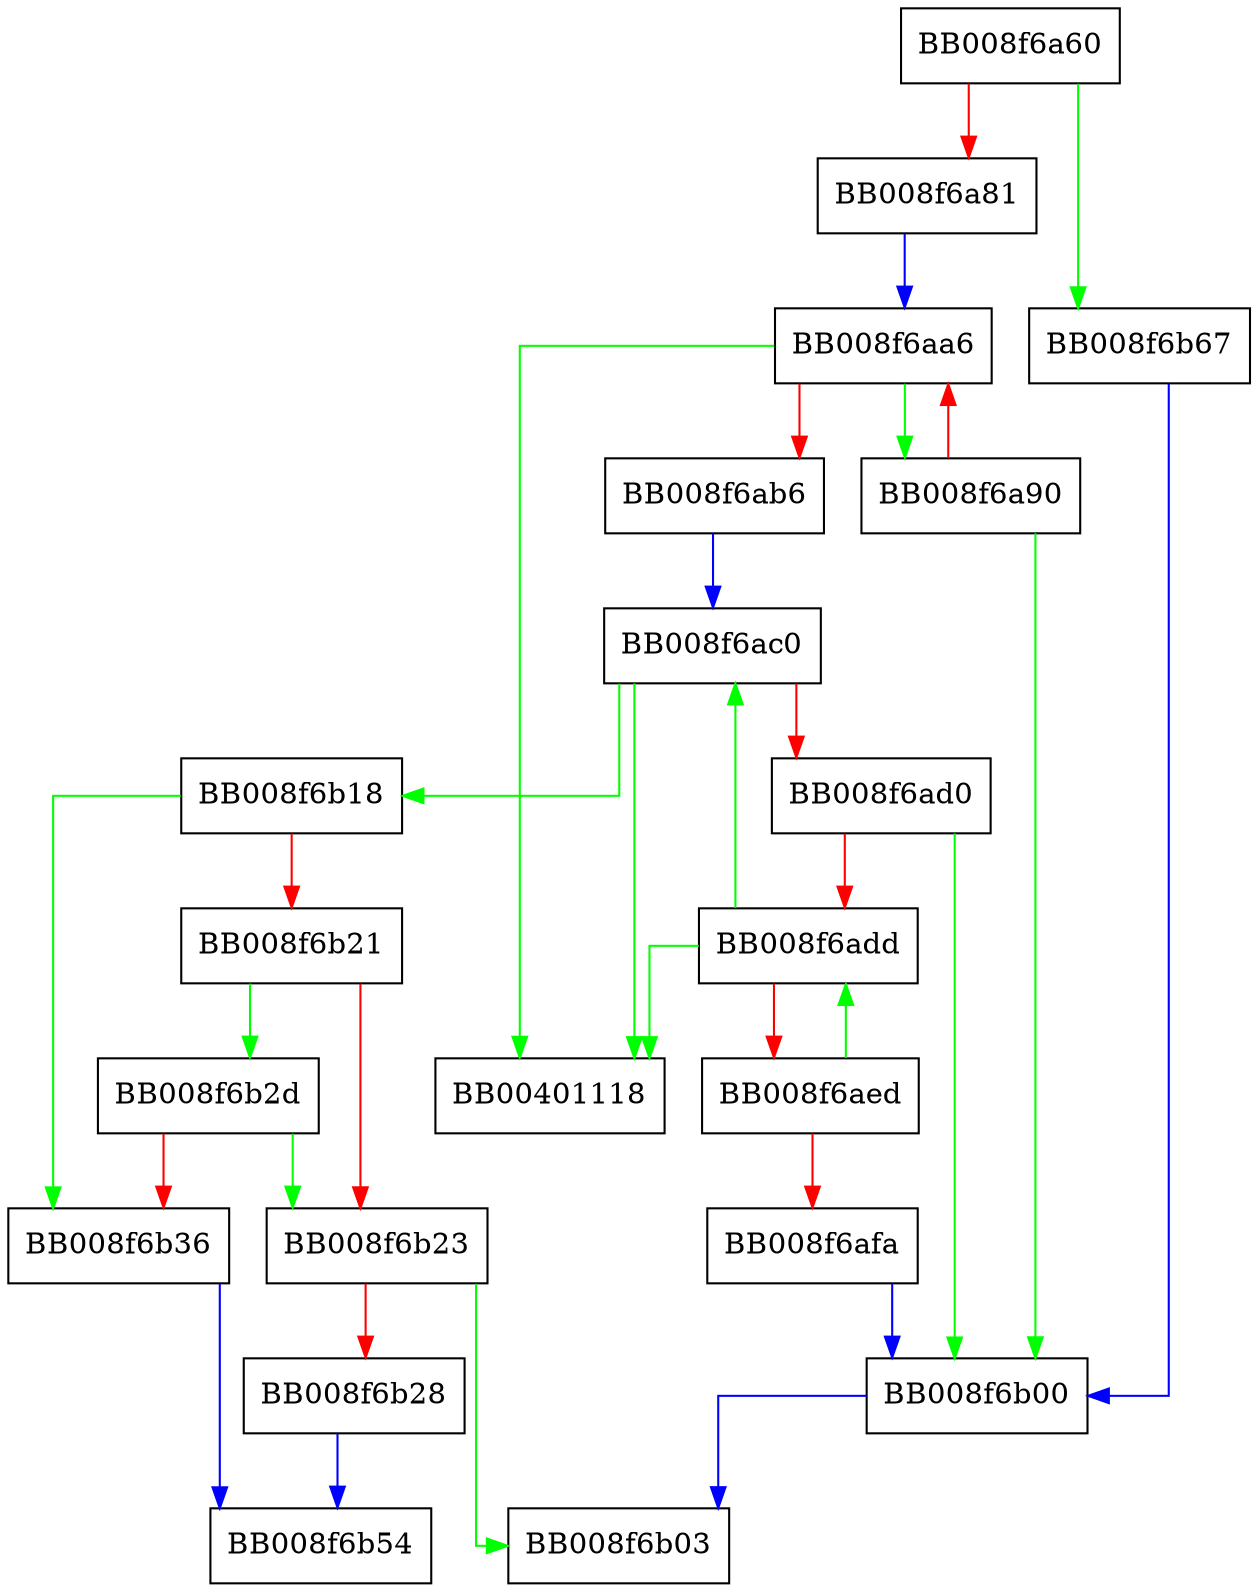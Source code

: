 digraph insert_module {
  node [shape="box"];
  graph [splines=ortho];
  BB008f6a60 -> BB008f6b67 [color="green"];
  BB008f6a60 -> BB008f6a81 [color="red"];
  BB008f6a81 -> BB008f6aa6 [color="blue"];
  BB008f6a90 -> BB008f6b00 [color="green"];
  BB008f6a90 -> BB008f6aa6 [color="red"];
  BB008f6aa6 -> BB00401118 [color="green"];
  BB008f6aa6 -> BB008f6a90 [color="green"];
  BB008f6aa6 -> BB008f6ab6 [color="red"];
  BB008f6ab6 -> BB008f6ac0 [color="blue"];
  BB008f6ac0 -> BB00401118 [color="green"];
  BB008f6ac0 -> BB008f6b18 [color="green"];
  BB008f6ac0 -> BB008f6ad0 [color="red"];
  BB008f6ad0 -> BB008f6b00 [color="green"];
  BB008f6ad0 -> BB008f6add [color="red"];
  BB008f6add -> BB00401118 [color="green"];
  BB008f6add -> BB008f6ac0 [color="green"];
  BB008f6add -> BB008f6aed [color="red"];
  BB008f6aed -> BB008f6add [color="green"];
  BB008f6aed -> BB008f6afa [color="red"];
  BB008f6afa -> BB008f6b00 [color="blue"];
  BB008f6b00 -> BB008f6b03 [color="blue"];
  BB008f6b18 -> BB008f6b36 [color="green"];
  BB008f6b18 -> BB008f6b21 [color="red"];
  BB008f6b21 -> BB008f6b2d [color="green"];
  BB008f6b21 -> BB008f6b23 [color="red"];
  BB008f6b23 -> BB008f6b03 [color="green"];
  BB008f6b23 -> BB008f6b28 [color="red"];
  BB008f6b28 -> BB008f6b54 [color="blue"];
  BB008f6b2d -> BB008f6b23 [color="green"];
  BB008f6b2d -> BB008f6b36 [color="red"];
  BB008f6b36 -> BB008f6b54 [color="blue"];
  BB008f6b67 -> BB008f6b00 [color="blue"];
}
